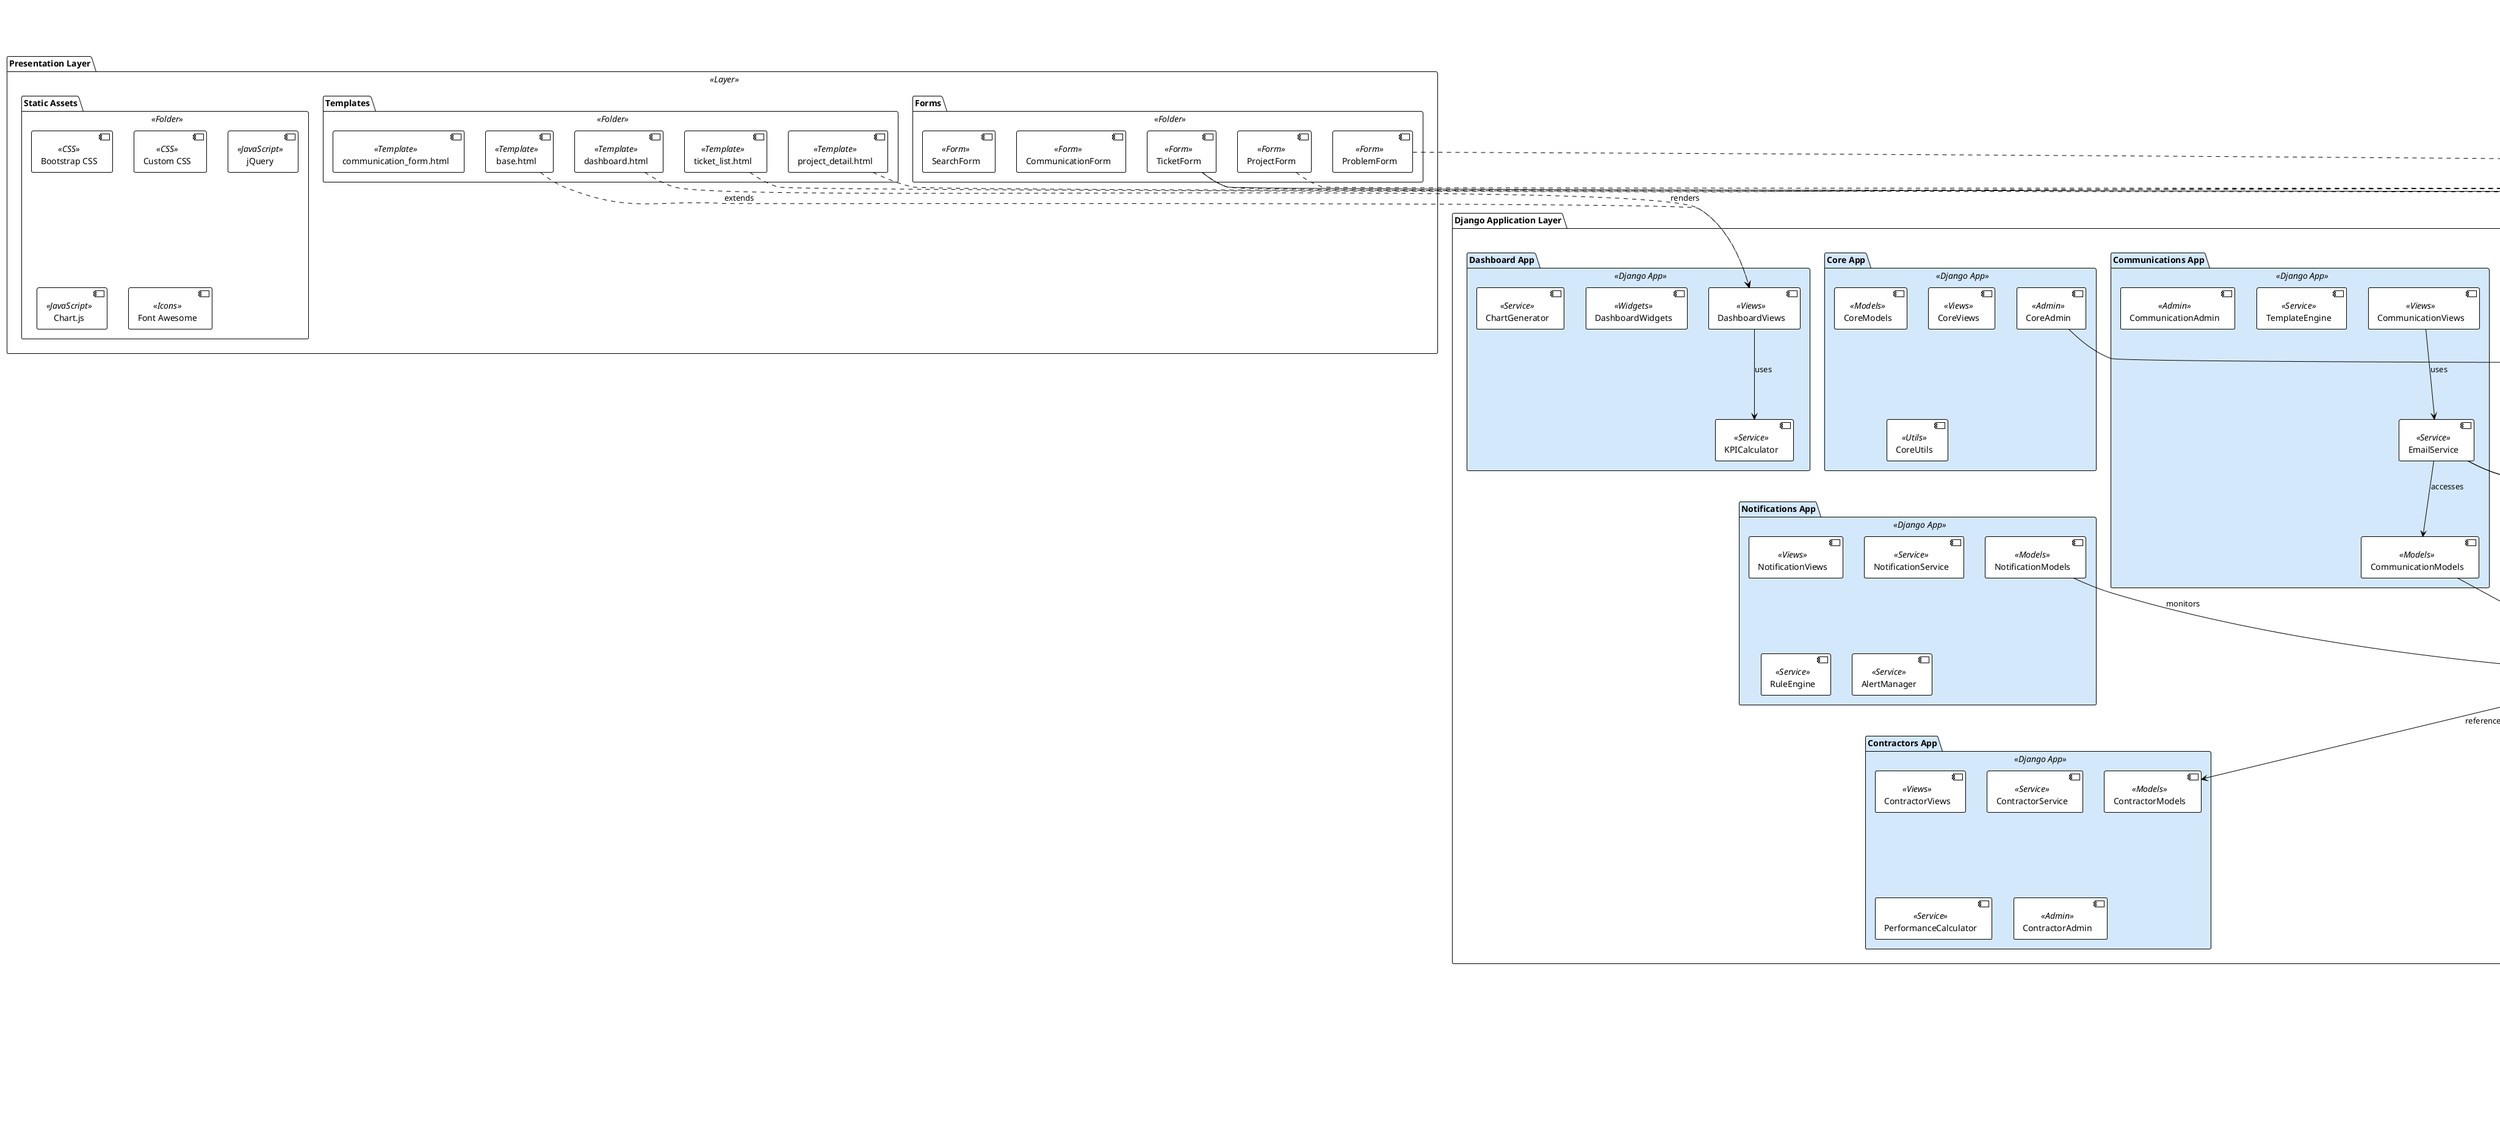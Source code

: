@startuml
!theme plain
title Diagramme de Composants - Architecture Django\nApplication RSI Gestion Tickets

' Configuration
!define COMPONENT_COLOR #E8F4FD
!define APP_COLOR #D4E8FC
!define SERVICE_COLOR #FFF2CC
!define EXTERNAL_COLOR #FFE6E6

' Couche Présentation
package "Presentation Layer" <<Layer>> {
    
    package "Templates" <<Folder>> {
        component [base.html] <<Template>>
        component [dashboard.html] <<Template>>
        component [ticket_list.html] <<Template>>
        component [project_detail.html] <<Template>>
        component [communication_form.html] <<Template>>
    }
    
    package "Static Assets" <<Folder>> {
        component [Bootstrap CSS] <<CSS>>
        component [Custom CSS] <<CSS>>
        component [jQuery] <<JavaScript>>
        component [Chart.js] <<JavaScript>>
        component [Font Awesome] <<Icons>>
    }
    
    package "Forms" <<Folder>> {
        component [TicketForm] <<Form>>
        component [ProjectForm] <<Form>>
        component [ProblemForm] <<Form>>
        component [CommunicationForm] <<Form>>
        component [SearchForm] <<Form>>
    }
}

' Couche Application Django
package "Django Application Layer" <<Layer>> {
    
    package "Core App" <<Django App>> APP_COLOR {
        component [CoreViews] <<Views>>
        component [CoreModels] <<Models>>
        component [CoreUtils] <<Utils>>
        component [CoreAdmin] <<Admin>>
    }
    
    package "Dashboard App" <<Django App>> APP_COLOR {
        component [DashboardViews] <<Views>>
        component [DashboardWidgets] <<Widgets>>
        component [KPICalculator] <<Service>>
        component [ChartGenerator] <<Service>>
    }
    
    package "Projects App" <<Django App>> APP_COLOR {
        component [ProjectViews] <<Views>>
        component [ProjectModels] <<Models>>
        component [ProjectService] <<Service>>
        component [ProjectAdmin] <<Admin>>
        component [ProjectFilters] <<Filters>>
    }
    
    package "Problems App" <<Django App>> APP_COLOR {
        component [ProblemViews] <<Views>>
        component [ProblemModels] <<Models>>
        component [ProblemService] <<Service>>
        component [CriticalityCalculator] <<Service>>
        component [ProblemAnalyzer] <<Service>>
    }
    
    package "Tickets App" <<Django App>> APP_COLOR {
        component [TicketViews] <<Views>>
        component [TicketModels] <<Models>>
        component [TicketService] <<Service>>
        component [TicketAdmin] <<Admin>>
        component [SLAManager] <<Service>>
        component [StatusTracker] <<Service>>
        component [TicketFilters] <<Filters>>
    }
    
    package "Communications App" <<Django App>> APP_COLOR {
        component [CommunicationViews] <<Views>>
        component [CommunicationModels] <<Models>>
        component [EmailService] <<Service>>
        component [TemplateEngine] <<Service>>
        component [CommunicationAdmin] <<Admin>>
    }
    
    package "Contractors App" <<Django App>> APP_COLOR {
        component [ContractorViews] <<Views>>
        component [ContractorModels] <<Models>>
        component [ContractorService] <<Service>>
        component [PerformanceCalculator] <<Service>>
        component [ContractorAdmin] <<Admin>>
    }
    
    package "Notifications App" <<Django App>> APP_COLOR {
        component [NotificationViews] <<Views>>
        component [NotificationModels] <<Models>>
        component [NotificationService] <<Service>>
        component [RuleEngine] <<Service>>
        component [AlertManager] <<Service>>
    }
    
    package "Reports App" <<Django App>> APP_COLOR {
        component [ReportViews] <<Views>>
        component [ReportModels] <<Models>>
        component [PDFGenerator] <<Service>>
        component [ExcelExporter] <<Service>>
        component [ReportBuilder] <<Service>>
    }
}

' Couche Services Métier
package "Business Services Layer" <<Layer>> SERVICE_COLOR {
    
    component [TicketWorkflowService] <<Service>>
    component [SLAMonitoringService] <<Service>>
    component [NotificationScheduler] <<Service>>
    component [FileUploadService] <<Service>>
    component [SearchService] <<Service>>
    component [AuditService] <<Service>>
    component [ConfigurationService] <<Service>>
    component [ValidationService] <<Service>>
}

' Couche Framework Django
package "Django Framework Layer" <<Layer>> {
    component [Django URLs] <<URLConf>>
    component [Django Middleware] <<Middleware>>
    component [Django ORM] <<ORM>>
    component [Django Admin] <<Admin>>
    component [Django Auth] <<Auth>>
    component [Django Sessions] <<Sessions>>
    component [Django Forms] <<Forms>>
    component [Django Templates] <<Templates>>
}

' Bibliothèques Tierces
package "Third-Party Libraries" <<Layer>> {
    component [django-filter] <<Library>>
    component [django-tables2] <<Library>>
    component [django-crispy-forms] <<Library>>
    component [django-import-export] <<Library>>
    component [ReportLab] <<Library>>
    component [openpyxl] <<Library>>
    component [Pillow] <<Library>>
    component [Celery] <<Library>>
    component [Redis] <<Library>>
}

' Composants Externes
package "External Components" <<Cloud>> EXTERNAL_COLOR {
    database "PostgreSQL\nDatabase" as DB
    folder "Media Files\nStorage" as MEDIA
    folder "Static Files\nStorage" as STATIC
    component [Email Server\n(SMTP)] as SMTP
    component [File System] as FS
    queue "Redis Queue\n(Celery)" as QUEUE
}

' Configuration et Déploiement
package "Configuration & Deployment" <<Cloud>> {
    component [settings.py] <<Config>>
    component [requirements.txt] <<Dependencies>>
    component [manage.py] <<CLI>>
    component [wsgi.py] <<WSGI>>
    component [Nginx Config] <<WebServer>>
    component [Gunicorn Config] <<AppServer>>
}

' Relations entre couches

' Templates vers Views
[base.html] ..> [DashboardViews] : extends
[dashboard.html] ..> [DashboardViews] : renders
[ticket_list.html] ..> [TicketViews] : renders
[project_detail.html] ..> [ProjectViews] : renders

' Forms vers Views
[TicketForm] ..> [TicketViews] : validates
[ProjectForm] ..> [ProjectViews] : validates
[ProblemForm] ..> [ProblemViews] : validates

' Views vers Services
[TicketViews] --> [TicketService] : uses
[ProjectViews] --> [ProjectService] : uses
[ProblemViews] --> [ProblemService] : uses
[CommunicationViews] --> [EmailService] : uses
[DashboardViews] --> [KPICalculator] : uses

' Services vers Models
[TicketService] --> [TicketModels] : accesses
[ProjectService] --> [ProjectModels] : accesses
[ProblemService] --> [ProblemModels] : accesses
[EmailService] --> [CommunicationModels] : accesses

' Services Business Layer
[TicketService] --> [TicketWorkflowService] : delegates
[SLAManager] --> [SLAMonitoringService] : uses
[EmailService] --> [NotificationScheduler] : triggers
[ReportBuilder] --> [PDFGenerator] : uses
[ReportBuilder] --> [ExcelExporter] : uses

' Django Framework
[TicketViews] --> [Django ORM] : queries
[ProjectViews] --> [Django URLs] : routes
[CoreAdmin] --> [Django Admin] : extends
[TicketModels] --> [Django ORM] : inherits

' Third-Party Libraries
[TicketFilters] --> [django-filter] : extends
[TicketViews] --> [django-tables2] : displays
[TicketForm] --> [django-crispy-forms] : renders
[PDFGenerator] --> [ReportLab] : generates
[ExcelExporter] --> [openpyxl] : creates
[NotificationScheduler] --> [Celery] : schedules

' External Components
[Django ORM] --> DB : connects
[FileUploadService] --> MEDIA : stores
[Django URLs] --> STATIC : serves
[EmailService] --> SMTP : sends
[NotificationScheduler] --> QUEUE : enqueues
[AuditService] --> FS : logs

' Configuration
[wsgi.py] --> [Gunicorn Config] : configures
[Nginx Config] --> [Gunicorn Config] : proxies
[settings.py] --> DB : configures
[requirements.txt] --> [Third-Party Libraries] : installs

' Relations inter-apps
[TicketModels] --> [ProblemModels] : references
[TicketModels] --> [ProjectModels] : references
[TicketModels] --> [ContractorModels] : references
[CommunicationModels] --> [TicketModels] : references
[NotificationModels] --> [TicketModels] : monitors

' Notes explicatives
note right of [TicketWorkflowService] : Orchestration des\ntransitions d'état\ndes tickets

note right of [SLAMonitoringService] : Surveillance continue\ndes délais SLA\nAlertes automatiques

note right of [NotificationScheduler] : Planification des\nrelances automatiques\nvia Celery/Redis

note bottom of DB : Base de données principale\nPostgreSQL recommandé\nSQLite pour développement

note bottom of QUEUE : Queue asynchrone\npour tâches longues\n(emails, rapports)

' Légende des couleurs
legend right
    |Color|Type|
    |<back:E8F4FD>   </back>| Composant standard |
    |<back:D4E8FC>   </back>| Django App |
    |<back:FFF2CC>   </back>| Service métier |
    |<back:FFE6E6>   </back>| Composant externe |
endlegend

' Architecture en couches
note top : **Architecture en couches :**\n1. Présentation (Templates, Forms, Static)\n2. Application Django (Apps modulaires)\n3. Services Métier (Logique complexe)\n4. Framework Django (ORM, Admin, Auth)\n5. Bibliothèques tierces\n6. Composants externes (DB, Files, Queue)

@enduml